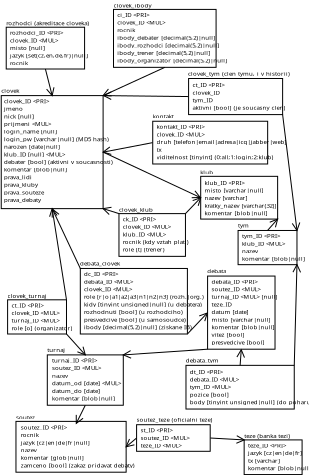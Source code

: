 <?xml version="1.0" encoding="UTF-8"?>
<dia:diagram xmlns:dia="http://www.lysator.liu.se/~alla/dia/">
  <dia:layer name="Background" visible="true">
    <dia:object type="Standard - Line" version="0" id="O0">
      <dia:attribute name="obj_pos">
        <dia:point val="3.925,3.2"/>
      </dia:attribute>
      <dia:attribute name="obj_bb">
        <dia:rectangle val="-5.109,2.3;3.95,3.9"/>
      </dia:attribute>
      <dia:attribute name="conn_endpoints">
        <dia:point val="3.925,3.2"/>
        <dia:point val="-5.075,3.1"/>
      </dia:attribute>
      <dia:attribute name="numcp">
        <dia:int val="1"/>
      </dia:attribute>
      <dia:attribute name="line_width">
        <dia:real val="0.05"/>
      </dia:attribute>
      <dia:attribute name="end_arrow">
        <dia:enum val="1"/>
      </dia:attribute>
      <dia:attribute name="end_arrow_length">
        <dia:real val="0.8"/>
      </dia:attribute>
      <dia:attribute name="end_arrow_width">
        <dia:real val="0.8"/>
      </dia:attribute>
      <dia:connections>
        <dia:connection handle="0" to="O65" connection="3"/>
        <dia:connection handle="1" to="O5" connection="2"/>
      </dia:connections>
    </dia:object>
    <dia:group>
      <dia:object type="Standard - Text" version="0" id="O1">
        <dia:attribute name="obj_pos">
          <dia:point val="5.9,21.8"/>
        </dia:attribute>
        <dia:attribute name="obj_bb">
          <dia:rectangle val="5.9,21.15;7.8,22.2"/>
        </dia:attribute>
        <dia:attribute name="text">
          <dia:composite type="text">
            <dia:attribute name="string">
              <dia:string>#debata#</dia:string>
            </dia:attribute>
            <dia:attribute name="font">
              <dia:font family="sans" style="0" name="Helvetica"/>
            </dia:attribute>
            <dia:attribute name="height">
              <dia:real val="0.8"/>
            </dia:attribute>
            <dia:attribute name="pos">
              <dia:point val="5.9,21.8"/>
            </dia:attribute>
            <dia:attribute name="color">
              <dia:color val="#000000"/>
            </dia:attribute>
            <dia:attribute name="alignment">
              <dia:enum val="0"/>
            </dia:attribute>
          </dia:composite>
        </dia:attribute>
      </dia:object>
      <dia:object type="Standard - Box" version="0" id="O2">
        <dia:attribute name="obj_pos">
          <dia:point val="5.925,22.1"/>
        </dia:attribute>
        <dia:attribute name="obj_bb">
          <dia:rectangle val="5.9,22.075;13.05,29.825"/>
        </dia:attribute>
        <dia:attribute name="elem_corner">
          <dia:point val="5.925,22.1"/>
        </dia:attribute>
        <dia:attribute name="elem_width">
          <dia:real val="7.1"/>
        </dia:attribute>
        <dia:attribute name="elem_height">
          <dia:real val="7.7"/>
        </dia:attribute>
        <dia:attribute name="border_width">
          <dia:real val="0.05"/>
        </dia:attribute>
        <dia:attribute name="show_background">
          <dia:boolean val="true"/>
        </dia:attribute>
      </dia:object>
      <dia:object type="Standard - Text" version="0" id="O3">
        <dia:attribute name="obj_pos">
          <dia:point val="5.9,23.2"/>
        </dia:attribute>
        <dia:attribute name="obj_bb">
          <dia:rectangle val="5.9,22.55;5.9,23.6"/>
        </dia:attribute>
        <dia:attribute name="text">
          <dia:composite type="text">
            <dia:attribute name="string">
              <dia:string>##</dia:string>
            </dia:attribute>
            <dia:attribute name="font">
              <dia:font family="sans" style="0" name="Helvetica"/>
            </dia:attribute>
            <dia:attribute name="height">
              <dia:real val="0.8"/>
            </dia:attribute>
            <dia:attribute name="pos">
              <dia:point val="5.9,23.2"/>
            </dia:attribute>
            <dia:attribute name="color">
              <dia:color val="#000000"/>
            </dia:attribute>
            <dia:attribute name="alignment">
              <dia:enum val="0"/>
            </dia:attribute>
          </dia:composite>
        </dia:attribute>
      </dia:object>
      <dia:object type="Standard - Text" version="0" id="O4">
        <dia:attribute name="obj_pos">
          <dia:point val="6.325,22.9"/>
        </dia:attribute>
        <dia:attribute name="obj_bb">
          <dia:rectangle val="6.325,22.25;12.425,29.7"/>
        </dia:attribute>
        <dia:attribute name="text">
          <dia:composite type="text">
            <dia:attribute name="string">
              <dia:string>#debata_ID &lt;PRI&gt;
soutez_ID &lt;MUL&gt;
turnaj_ID &lt;MUL&gt; [null]
teze_ID
datum [date]
misto [varchar|null]
komentar [blob|null]
vitez [bool]
presvedcive [bool]#</dia:string>
            </dia:attribute>
            <dia:attribute name="font">
              <dia:font family="sans" style="0" name="Helvetica"/>
            </dia:attribute>
            <dia:attribute name="height">
              <dia:real val="0.8"/>
            </dia:attribute>
            <dia:attribute name="pos">
              <dia:point val="6.325,22.9"/>
            </dia:attribute>
            <dia:attribute name="color">
              <dia:color val="#000000"/>
            </dia:attribute>
            <dia:attribute name="alignment">
              <dia:enum val="0"/>
            </dia:attribute>
          </dia:composite>
        </dia:attribute>
      </dia:object>
    </dia:group>
    <dia:group>
      <dia:object type="Standard - Box" version="0" id="O5">
        <dia:attribute name="obj_pos">
          <dia:point val="-15.8,3.1"/>
        </dia:attribute>
        <dia:attribute name="obj_bb">
          <dia:rectangle val="-15.825,3.075;-5.05,15.025"/>
        </dia:attribute>
        <dia:attribute name="elem_corner">
          <dia:point val="-15.8,3.1"/>
        </dia:attribute>
        <dia:attribute name="elem_width">
          <dia:real val="10.725"/>
        </dia:attribute>
        <dia:attribute name="elem_height">
          <dia:real val="11.9"/>
        </dia:attribute>
        <dia:attribute name="border_width">
          <dia:real val="0.05"/>
        </dia:attribute>
        <dia:attribute name="show_background">
          <dia:boolean val="true"/>
        </dia:attribute>
      </dia:object>
      <dia:object type="Standard - Text" version="0" id="O6">
        <dia:attribute name="obj_pos">
          <dia:point val="-15.8,2.8"/>
        </dia:attribute>
        <dia:attribute name="obj_bb">
          <dia:rectangle val="-15.8,2.15;-14.05,3.2"/>
        </dia:attribute>
        <dia:attribute name="text">
          <dia:composite type="text">
            <dia:attribute name="string">
              <dia:string>#clovek#</dia:string>
            </dia:attribute>
            <dia:attribute name="font">
              <dia:font family="sans" style="0" name="Helvetica"/>
            </dia:attribute>
            <dia:attribute name="height">
              <dia:real val="0.8"/>
            </dia:attribute>
            <dia:attribute name="pos">
              <dia:point val="-15.8,2.8"/>
            </dia:attribute>
            <dia:attribute name="color">
              <dia:color val="#000000"/>
            </dia:attribute>
            <dia:attribute name="alignment">
              <dia:enum val="0"/>
            </dia:attribute>
          </dia:composite>
        </dia:attribute>
      </dia:object>
      <dia:object type="Standard - Text" version="0" id="O7">
        <dia:attribute name="obj_pos">
          <dia:point val="-15.5,3.9"/>
        </dia:attribute>
        <dia:attribute name="obj_bb">
          <dia:rectangle val="-15.5,3.25;-5.6,14.7"/>
        </dia:attribute>
        <dia:attribute name="text">
          <dia:composite type="text">
            <dia:attribute name="string">
              <dia:string>#clovek_ID &lt;PRI&gt;
jmeno
nick [null]
prijmeni &lt;MUL&gt;
login_name [null]
login_pw [varchar|null] (MD5 hash)
narozen [date|null]
klub_ID [null] &lt;MUL&gt;
debater [bool] (aktivni v soucasnosti)
komentar [blob|null]
prava_lidi
prava_kluby 
prava_souteze
prava_debaty#</dia:string>
            </dia:attribute>
            <dia:attribute name="font">
              <dia:font family="sans" style="0" name="Helvetica"/>
            </dia:attribute>
            <dia:attribute name="height">
              <dia:real val="0.8"/>
            </dia:attribute>
            <dia:attribute name="pos">
              <dia:point val="-15.5,3.9"/>
            </dia:attribute>
            <dia:attribute name="color">
              <dia:color val="#000000"/>
            </dia:attribute>
            <dia:attribute name="alignment">
              <dia:enum val="0"/>
            </dia:attribute>
          </dia:composite>
        </dia:attribute>
      </dia:object>
    </dia:group>
    <dia:object type="Standard - Line" version="0" id="O8">
      <dia:attribute name="obj_pos">
        <dia:point val="-7.475,21.3"/>
      </dia:attribute>
      <dia:attribute name="obj_bb">
        <dia:rectangle val="-11.172,14.637;-7.442,21.333"/>
      </dia:attribute>
      <dia:attribute name="conn_endpoints">
        <dia:point val="-7.475,21.3"/>
        <dia:point val="-10.438,15"/>
      </dia:attribute>
      <dia:attribute name="numcp">
        <dia:int val="1"/>
      </dia:attribute>
      <dia:attribute name="line_width">
        <dia:real val="0.05"/>
      </dia:attribute>
      <dia:attribute name="end_arrow">
        <dia:enum val="1"/>
      </dia:attribute>
      <dia:attribute name="end_arrow_length">
        <dia:real val="0.8"/>
      </dia:attribute>
      <dia:attribute name="end_arrow_width">
        <dia:real val="0.8"/>
      </dia:attribute>
      <dia:connections>
        <dia:connection handle="0" to="O51" connection="0"/>
        <dia:connection handle="1" to="O5" connection="6"/>
      </dia:connections>
    </dia:object>
    <dia:object type="Standard - Line" version="0" id="O9">
      <dia:attribute name="obj_pos">
        <dia:point val="3.8,28.2"/>
      </dia:attribute>
      <dia:attribute name="obj_bb">
        <dia:rectangle val="3.765,25.383;6.524,28.235"/>
      </dia:attribute>
      <dia:attribute name="conn_endpoints">
        <dia:point val="3.8,28.2"/>
        <dia:point val="5.925,25.95"/>
      </dia:attribute>
      <dia:attribute name="numcp">
        <dia:int val="1"/>
      </dia:attribute>
      <dia:attribute name="line_width">
        <dia:real val="0.05"/>
      </dia:attribute>
      <dia:attribute name="end_arrow">
        <dia:enum val="1"/>
      </dia:attribute>
      <dia:attribute name="end_arrow_length">
        <dia:real val="0.8"/>
      </dia:attribute>
      <dia:attribute name="end_arrow_width">
        <dia:real val="0.8"/>
      </dia:attribute>
      <dia:connections>
        <dia:connection handle="0" to="O51" connection="7"/>
        <dia:connection handle="1" to="O2" connection="3"/>
      </dia:connections>
    </dia:object>
    <dia:group>
      <dia:object type="Standard - Text" version="0" id="O10">
        <dia:attribute name="obj_pos">
          <dia:point val="3.625,31.2"/>
        </dia:attribute>
        <dia:attribute name="obj_bb">
          <dia:rectangle val="3.625,30.55;6.825,31.6"/>
        </dia:attribute>
        <dia:attribute name="text">
          <dia:composite type="text">
            <dia:attribute name="string">
              <dia:string>#debata_tym#</dia:string>
            </dia:attribute>
            <dia:attribute name="font">
              <dia:font family="sans" style="0" name="Helvetica"/>
            </dia:attribute>
            <dia:attribute name="height">
              <dia:real val="0.8"/>
            </dia:attribute>
            <dia:attribute name="pos">
              <dia:point val="3.625,31.2"/>
            </dia:attribute>
            <dia:attribute name="color">
              <dia:color val="#000000"/>
            </dia:attribute>
            <dia:attribute name="alignment">
              <dia:enum val="0"/>
            </dia:attribute>
          </dia:composite>
        </dia:attribute>
      </dia:object>
      <dia:object type="Standard - Box" version="0" id="O11">
        <dia:attribute name="obj_pos">
          <dia:point val="3.65,31.5"/>
        </dia:attribute>
        <dia:attribute name="obj_bb">
          <dia:rectangle val="3.625,31.475;15.075,36.125"/>
        </dia:attribute>
        <dia:attribute name="elem_corner">
          <dia:point val="3.65,31.5"/>
        </dia:attribute>
        <dia:attribute name="elem_width">
          <dia:real val="11.4"/>
        </dia:attribute>
        <dia:attribute name="elem_height">
          <dia:real val="4.6"/>
        </dia:attribute>
        <dia:attribute name="border_width">
          <dia:real val="0.05"/>
        </dia:attribute>
        <dia:attribute name="show_background">
          <dia:boolean val="true"/>
        </dia:attribute>
      </dia:object>
      <dia:object type="Standard - Text" version="0" id="O12">
        <dia:attribute name="obj_pos">
          <dia:point val="4.05,32.4"/>
        </dia:attribute>
        <dia:attribute name="obj_bb">
          <dia:rectangle val="4.05,31.75;14.65,36"/>
        </dia:attribute>
        <dia:attribute name="text">
          <dia:composite type="text">
            <dia:attribute name="string">
              <dia:string>#dt_ID &lt;PRI&gt;
debata_ID &lt;MUL&gt;
tym_ID &lt;MUL&gt;
pozice [bool]
body [tinyint unsigned|null] (do poharu)#</dia:string>
            </dia:attribute>
            <dia:attribute name="font">
              <dia:font family="sans" style="0" name="Helvetica"/>
            </dia:attribute>
            <dia:attribute name="height">
              <dia:real val="0.8"/>
            </dia:attribute>
            <dia:attribute name="pos">
              <dia:point val="4.05,32.4"/>
            </dia:attribute>
            <dia:attribute name="color">
              <dia:color val="#000000"/>
            </dia:attribute>
            <dia:attribute name="alignment">
              <dia:enum val="0"/>
            </dia:attribute>
          </dia:composite>
        </dia:attribute>
      </dia:object>
    </dia:group>
    <dia:object type="Standard - Line" version="0" id="O13">
      <dia:attribute name="obj_pos">
        <dia:point val="9.35,31.5"/>
      </dia:attribute>
      <dia:attribute name="obj_bb">
        <dia:rectangle val="8.675,29.716;10.275,31.527"/>
      </dia:attribute>
      <dia:attribute name="conn_endpoints">
        <dia:point val="9.35,31.5"/>
        <dia:point val="9.475,29.8"/>
      </dia:attribute>
      <dia:attribute name="numcp">
        <dia:int val="1"/>
      </dia:attribute>
      <dia:attribute name="line_width">
        <dia:real val="0.05"/>
      </dia:attribute>
      <dia:attribute name="end_arrow">
        <dia:enum val="1"/>
      </dia:attribute>
      <dia:attribute name="end_arrow_length">
        <dia:real val="0.8"/>
      </dia:attribute>
      <dia:attribute name="end_arrow_width">
        <dia:real val="0.8"/>
      </dia:attribute>
      <dia:connections>
        <dia:connection handle="0" to="O11" connection="1"/>
        <dia:connection handle="1" to="O2" connection="6"/>
      </dia:connections>
    </dia:object>
    <dia:group>
      <dia:object type="Standard - Text" version="0" id="O14">
        <dia:attribute name="obj_pos">
          <dia:point val="5.15,11.4"/>
        </dia:attribute>
        <dia:attribute name="obj_bb">
          <dia:rectangle val="5.15,10.75;6.3,11.8"/>
        </dia:attribute>
        <dia:attribute name="text">
          <dia:composite type="text">
            <dia:attribute name="string">
              <dia:string>#klub#</dia:string>
            </dia:attribute>
            <dia:attribute name="font">
              <dia:font family="sans" style="0" name="Helvetica"/>
            </dia:attribute>
            <dia:attribute name="height">
              <dia:real val="0.8"/>
            </dia:attribute>
            <dia:attribute name="pos">
              <dia:point val="5.15,11.4"/>
            </dia:attribute>
            <dia:attribute name="color">
              <dia:color val="#000000"/>
            </dia:attribute>
            <dia:attribute name="alignment">
              <dia:enum val="0"/>
            </dia:attribute>
          </dia:composite>
        </dia:attribute>
      </dia:object>
      <dia:object type="Standard - Box" version="0" id="O15">
        <dia:attribute name="obj_pos">
          <dia:point val="5.2,11.6"/>
        </dia:attribute>
        <dia:attribute name="obj_bb">
          <dia:rectangle val="5.175,11.575;13.325,16.125"/>
        </dia:attribute>
        <dia:attribute name="elem_corner">
          <dia:point val="5.2,11.6"/>
        </dia:attribute>
        <dia:attribute name="elem_width">
          <dia:real val="8.1"/>
        </dia:attribute>
        <dia:attribute name="elem_height">
          <dia:real val="4.5"/>
        </dia:attribute>
        <dia:attribute name="border_width">
          <dia:real val="0.05"/>
        </dia:attribute>
        <dia:attribute name="show_background">
          <dia:boolean val="true"/>
        </dia:attribute>
      </dia:object>
      <dia:object type="Standard - Text" version="0" id="O16">
        <dia:attribute name="obj_pos">
          <dia:point val="5.6,12.5"/>
        </dia:attribute>
        <dia:attribute name="obj_bb">
          <dia:rectangle val="5.6,11.85;12.8,16.1"/>
        </dia:attribute>
        <dia:attribute name="text">
          <dia:composite type="text">
            <dia:attribute name="string">
              <dia:string>#klub_ID &lt;PRI&gt;
misto [varchar|null]
nazev [varchar]
kratky_nazev [varchar(32)]
komentar [blob|null]#</dia:string>
            </dia:attribute>
            <dia:attribute name="font">
              <dia:font family="sans" style="0" name="Helvetica"/>
            </dia:attribute>
            <dia:attribute name="height">
              <dia:real val="0.8"/>
            </dia:attribute>
            <dia:attribute name="pos">
              <dia:point val="5.6,12.5"/>
            </dia:attribute>
            <dia:attribute name="color">
              <dia:color val="#000000"/>
            </dia:attribute>
            <dia:attribute name="alignment">
              <dia:enum val="0"/>
            </dia:attribute>
          </dia:composite>
        </dia:attribute>
      </dia:object>
    </dia:group>
    <dia:object type="Standard - Line" version="0" id="O17">
      <dia:attribute name="obj_pos">
        <dia:point val="-5.075,9.05"/>
      </dia:attribute>
      <dia:attribute name="obj_bb">
        <dia:rectangle val="-5.108,9.017;5.561,14.585"/>
      </dia:attribute>
      <dia:attribute name="conn_endpoints">
        <dia:point val="-5.075,9.05"/>
        <dia:point val="5.2,13.85"/>
      </dia:attribute>
      <dia:attribute name="numcp">
        <dia:int val="1"/>
      </dia:attribute>
      <dia:attribute name="line_width">
        <dia:real val="0.05"/>
      </dia:attribute>
      <dia:attribute name="end_arrow">
        <dia:enum val="1"/>
      </dia:attribute>
      <dia:attribute name="end_arrow_length">
        <dia:real val="0.8"/>
      </dia:attribute>
      <dia:attribute name="end_arrow_width">
        <dia:real val="0.8"/>
      </dia:attribute>
      <dia:connections>
        <dia:connection handle="0" to="O5" connection="4"/>
        <dia:connection handle="1" to="O15" connection="3"/>
      </dia:connections>
    </dia:object>
    <dia:group>
      <dia:object type="Standard - Text" version="0" id="O18">
        <dia:attribute name="obj_pos">
          <dia:point val="-15.275,-4.3"/>
        </dia:attribute>
        <dia:attribute name="obj_bb">
          <dia:rectangle val="-15.275,-4.95;-7.275,-3.9"/>
        </dia:attribute>
        <dia:attribute name="text">
          <dia:composite type="text">
            <dia:attribute name="string">
              <dia:string>#rozhodci (akreditace cloveka)#</dia:string>
            </dia:attribute>
            <dia:attribute name="font">
              <dia:font family="sans" style="0" name="Helvetica"/>
            </dia:attribute>
            <dia:attribute name="height">
              <dia:real val="0.8"/>
            </dia:attribute>
            <dia:attribute name="pos">
              <dia:point val="-15.275,-4.3"/>
            </dia:attribute>
            <dia:attribute name="color">
              <dia:color val="#000000"/>
            </dia:attribute>
            <dia:attribute name="alignment">
              <dia:enum val="0"/>
            </dia:attribute>
          </dia:composite>
        </dia:attribute>
      </dia:object>
      <dia:object type="Standard - Box" version="0" id="O19">
        <dia:attribute name="obj_pos">
          <dia:point val="-15.275,-4.1"/>
        </dia:attribute>
        <dia:attribute name="obj_bb">
          <dia:rectangle val="-15.275,-4.1;-7.025,0.3"/>
        </dia:attribute>
        <dia:attribute name="elem_corner">
          <dia:point val="-15.275,-4.1"/>
        </dia:attribute>
        <dia:attribute name="elem_width">
          <dia:real val="8.25"/>
        </dia:attribute>
        <dia:attribute name="elem_height">
          <dia:real val="4.4"/>
        </dia:attribute>
        <dia:attribute name="border_width">
          <dia:real val="0"/>
        </dia:attribute>
        <dia:attribute name="show_background">
          <dia:boolean val="true"/>
        </dia:attribute>
      </dia:object>
      <dia:object type="Standard - Text" version="0" id="O20">
        <dia:attribute name="obj_pos">
          <dia:point val="-14.875,-3.3"/>
        </dia:attribute>
        <dia:attribute name="obj_bb">
          <dia:rectangle val="-14.875,-3.95;-7.875,0.3"/>
        </dia:attribute>
        <dia:attribute name="text">
          <dia:composite type="text">
            <dia:attribute name="string">
              <dia:string>#rozhodci_ID &lt;PRI&gt;
clovek_ID &lt;MUL&gt;
misto [null]
jazyk [set(cz,en,de,fr)|null]
rocnik#</dia:string>
            </dia:attribute>
            <dia:attribute name="font">
              <dia:font family="sans" style="0" name="Helvetica"/>
            </dia:attribute>
            <dia:attribute name="height">
              <dia:real val="0.8"/>
            </dia:attribute>
            <dia:attribute name="pos">
              <dia:point val="-14.875,-3.3"/>
            </dia:attribute>
            <dia:attribute name="color">
              <dia:color val="#000000"/>
            </dia:attribute>
            <dia:attribute name="alignment">
              <dia:enum val="0"/>
            </dia:attribute>
          </dia:composite>
        </dia:attribute>
      </dia:object>
    </dia:group>
    <dia:object type="Standard - Line" version="0" id="O21">
      <dia:attribute name="obj_pos">
        <dia:point val="-11.15,0.3"/>
      </dia:attribute>
      <dia:attribute name="obj_bb">
        <dia:rectangle val="-11.213,0.3;-9.662,3.297"/>
      </dia:attribute>
      <dia:attribute name="conn_endpoints">
        <dia:point val="-11.15,0.3"/>
        <dia:point val="-10.438,3.1"/>
      </dia:attribute>
      <dia:attribute name="numcp">
        <dia:int val="1"/>
      </dia:attribute>
      <dia:attribute name="line_width">
        <dia:real val="0"/>
      </dia:attribute>
      <dia:attribute name="end_arrow">
        <dia:enum val="1"/>
      </dia:attribute>
      <dia:attribute name="end_arrow_length">
        <dia:real val="0.8"/>
      </dia:attribute>
      <dia:attribute name="end_arrow_width">
        <dia:real val="0.8"/>
      </dia:attribute>
      <dia:connections>
        <dia:connection handle="0" to="O19" connection="6"/>
        <dia:connection handle="1" to="O5" connection="1"/>
      </dia:connections>
    </dia:object>
    <dia:group>
      <dia:object type="Standard - Text" version="0" id="O22">
        <dia:attribute name="obj_pos">
          <dia:point val="-14.25,37.2"/>
        </dia:attribute>
        <dia:attribute name="obj_bb">
          <dia:rectangle val="-14.25,36.55;-12.45,37.6"/>
        </dia:attribute>
        <dia:attribute name="text">
          <dia:composite type="text">
            <dia:attribute name="string">
              <dia:string>#soutez#</dia:string>
            </dia:attribute>
            <dia:attribute name="font">
              <dia:font family="sans" style="0" name="Helvetica"/>
            </dia:attribute>
            <dia:attribute name="height">
              <dia:real val="0.8"/>
            </dia:attribute>
            <dia:attribute name="pos">
              <dia:point val="-14.25,37.2"/>
            </dia:attribute>
            <dia:attribute name="color">
              <dia:color val="#000000"/>
            </dia:attribute>
            <dia:attribute name="alignment">
              <dia:enum val="0"/>
            </dia:attribute>
          </dia:composite>
        </dia:attribute>
      </dia:object>
      <dia:object type="Standard - Box" version="0" id="O23">
        <dia:attribute name="obj_pos">
          <dia:point val="-14.25,37.4"/>
        </dia:attribute>
        <dia:attribute name="obj_bb">
          <dia:rectangle val="-14.25,37.4;-2.65,42.75"/>
        </dia:attribute>
        <dia:attribute name="elem_corner">
          <dia:point val="-14.25,37.4"/>
        </dia:attribute>
        <dia:attribute name="elem_width">
          <dia:real val="11.6"/>
        </dia:attribute>
        <dia:attribute name="elem_height">
          <dia:real val="5.35"/>
        </dia:attribute>
        <dia:attribute name="border_width">
          <dia:real val="0"/>
        </dia:attribute>
        <dia:attribute name="show_background">
          <dia:boolean val="true"/>
        </dia:attribute>
      </dia:object>
      <dia:object type="Standard - Text" version="0" id="O24">
        <dia:attribute name="obj_pos">
          <dia:point val="-13.75,38.25"/>
        </dia:attribute>
        <dia:attribute name="obj_bb">
          <dia:rectangle val="-13.75,37.6;-3.1,42.65"/>
        </dia:attribute>
        <dia:attribute name="text">
          <dia:composite type="text">
            <dia:attribute name="string">
              <dia:string>#soutez_ID &lt;PRI&gt;
rocnik
jazyk [cz|en|de|fr|null]
nazev
komentar [glob|null]
zamceno [bool] (zakaz pridavat debaty)#</dia:string>
            </dia:attribute>
            <dia:attribute name="font">
              <dia:font family="sans" style="0" name="Helvetica"/>
            </dia:attribute>
            <dia:attribute name="height">
              <dia:real val="0.8"/>
            </dia:attribute>
            <dia:attribute name="pos">
              <dia:point val="-13.75,38.25"/>
            </dia:attribute>
            <dia:attribute name="color">
              <dia:color val="#000000"/>
            </dia:attribute>
            <dia:attribute name="alignment">
              <dia:enum val="0"/>
            </dia:attribute>
          </dia:composite>
        </dia:attribute>
      </dia:object>
    </dia:group>
    <dia:object type="Standard - Line" version="0" id="O25">
      <dia:attribute name="obj_pos">
        <dia:point val="-1.55,39.15"/>
      </dia:attribute>
      <dia:attribute name="obj_bb">
        <dia:rectangle val="-3.165,39.15;-1.55,40.687"/>
      </dia:attribute>
      <dia:attribute name="conn_endpoints">
        <dia:point val="-1.55,39.15"/>
        <dia:point val="-2.65,40.075"/>
      </dia:attribute>
      <dia:attribute name="numcp">
        <dia:int val="1"/>
      </dia:attribute>
      <dia:attribute name="line_width">
        <dia:real val="0"/>
      </dia:attribute>
      <dia:attribute name="end_arrow">
        <dia:enum val="1"/>
      </dia:attribute>
      <dia:attribute name="end_arrow_length">
        <dia:real val="0.8"/>
      </dia:attribute>
      <dia:attribute name="end_arrow_width">
        <dia:real val="0.8"/>
      </dia:attribute>
      <dia:connections>
        <dia:connection handle="0" to="O63" connection="3"/>
        <dia:connection handle="1" to="O23" connection="4"/>
      </dia:connections>
    </dia:object>
    <dia:group>
      <dia:object type="Standard - Text" version="0" id="O26">
        <dia:attribute name="obj_pos">
          <dia:point val="9.775,39.15"/>
        </dia:attribute>
        <dia:attribute name="obj_bb">
          <dia:rectangle val="9.775,38.5;14.275,39.55"/>
        </dia:attribute>
        <dia:attribute name="text">
          <dia:composite type="text">
            <dia:attribute name="string">
              <dia:string>#teze (banka tezi)#</dia:string>
            </dia:attribute>
            <dia:attribute name="font">
              <dia:font family="sans" style="0" name="Helvetica"/>
            </dia:attribute>
            <dia:attribute name="height">
              <dia:real val="0.8"/>
            </dia:attribute>
            <dia:attribute name="pos">
              <dia:point val="9.775,39.15"/>
            </dia:attribute>
            <dia:attribute name="color">
              <dia:color val="#000000"/>
            </dia:attribute>
            <dia:attribute name="alignment">
              <dia:enum val="0"/>
            </dia:attribute>
          </dia:composite>
        </dia:attribute>
      </dia:object>
      <dia:object type="Standard - Box" version="0" id="O27">
        <dia:attribute name="obj_pos">
          <dia:point val="9.775,39.35"/>
        </dia:attribute>
        <dia:attribute name="obj_bb">
          <dia:rectangle val="9.775,39.35;15.875,43"/>
        </dia:attribute>
        <dia:attribute name="elem_corner">
          <dia:point val="9.775,39.35"/>
        </dia:attribute>
        <dia:attribute name="elem_width">
          <dia:real val="6.1"/>
        </dia:attribute>
        <dia:attribute name="elem_height">
          <dia:real val="3.65"/>
        </dia:attribute>
        <dia:attribute name="border_width">
          <dia:real val="0"/>
        </dia:attribute>
        <dia:attribute name="show_background">
          <dia:boolean val="true"/>
        </dia:attribute>
      </dia:object>
      <dia:object type="Standard - Text" version="0" id="O28">
        <dia:attribute name="obj_pos">
          <dia:point val="10.175,40.15"/>
        </dia:attribute>
        <dia:attribute name="obj_bb">
          <dia:rectangle val="10.175,39.5;15.525,42.95"/>
        </dia:attribute>
        <dia:attribute name="text">
          <dia:composite type="text">
            <dia:attribute name="string">
              <dia:string>#teze_ID &lt;PRI&gt;
jazyk [cz|en|de|fr]
tx [varchar]
komentar [blob|null]#</dia:string>
            </dia:attribute>
            <dia:attribute name="font">
              <dia:font family="sans" style="0" name="Helvetica"/>
            </dia:attribute>
            <dia:attribute name="height">
              <dia:real val="0.8"/>
            </dia:attribute>
            <dia:attribute name="pos">
              <dia:point val="10.175,40.15"/>
            </dia:attribute>
            <dia:attribute name="color">
              <dia:color val="#000000"/>
            </dia:attribute>
            <dia:attribute name="alignment">
              <dia:enum val="0"/>
            </dia:attribute>
          </dia:composite>
        </dia:attribute>
      </dia:object>
    </dia:group>
    <dia:object type="Standard - Line" version="0" id="O29">
      <dia:attribute name="obj_pos">
        <dia:point val="6.2,39.15"/>
      </dia:attribute>
      <dia:attribute name="obj_bb">
        <dia:rectangle val="6.2,38.551;9.82,40.149"/>
      </dia:attribute>
      <dia:attribute name="conn_endpoints">
        <dia:point val="6.2,39.15"/>
        <dia:point val="9.775,39.35"/>
      </dia:attribute>
      <dia:attribute name="numcp">
        <dia:int val="1"/>
      </dia:attribute>
      <dia:attribute name="line_width">
        <dia:real val="0"/>
      </dia:attribute>
      <dia:attribute name="end_arrow">
        <dia:enum val="1"/>
      </dia:attribute>
      <dia:attribute name="end_arrow_length">
        <dia:real val="0.8"/>
      </dia:attribute>
      <dia:attribute name="end_arrow_width">
        <dia:real val="0.8"/>
      </dia:attribute>
      <dia:connections>
        <dia:connection handle="0" to="O63" connection="4"/>
        <dia:connection handle="1" to="O27" connection="0"/>
      </dia:connections>
    </dia:object>
    <dia:group>
      <dia:object type="Standard - Text" version="0" id="O30">
        <dia:attribute name="obj_pos">
          <dia:point val="9.136,17"/>
        </dia:attribute>
        <dia:attribute name="obj_bb">
          <dia:rectangle val="9.136,16.35;10.086,17.4"/>
        </dia:attribute>
        <dia:attribute name="text">
          <dia:composite type="text">
            <dia:attribute name="string">
              <dia:string>#tym#</dia:string>
            </dia:attribute>
            <dia:attribute name="font">
              <dia:font family="sans" style="0" name="Helvetica"/>
            </dia:attribute>
            <dia:attribute name="height">
              <dia:real val="0.8"/>
            </dia:attribute>
            <dia:attribute name="pos">
              <dia:point val="9.136,17"/>
            </dia:attribute>
            <dia:attribute name="color">
              <dia:color val="#000000"/>
            </dia:attribute>
            <dia:attribute name="alignment">
              <dia:enum val="0"/>
            </dia:attribute>
          </dia:composite>
        </dia:attribute>
      </dia:object>
      <dia:object type="Standard - Box" version="0" id="O31">
        <dia:attribute name="obj_pos">
          <dia:point val="9.136,17.3"/>
        </dia:attribute>
        <dia:attribute name="obj_bb">
          <dia:rectangle val="9.136,17.3;15.336,20.9"/>
        </dia:attribute>
        <dia:attribute name="elem_corner">
          <dia:point val="9.136,17.3"/>
        </dia:attribute>
        <dia:attribute name="elem_width">
          <dia:real val="6.2"/>
        </dia:attribute>
        <dia:attribute name="elem_height">
          <dia:real val="3.6"/>
        </dia:attribute>
        <dia:attribute name="border_width">
          <dia:real val="0"/>
        </dia:attribute>
        <dia:attribute name="show_background">
          <dia:boolean val="true"/>
        </dia:attribute>
      </dia:object>
      <dia:object type="Standard - Text" version="0" id="O32">
        <dia:attribute name="obj_pos">
          <dia:point val="9.536,18.1"/>
        </dia:attribute>
        <dia:attribute name="obj_bb">
          <dia:rectangle val="9.536,17.45;14.886,20.9"/>
        </dia:attribute>
        <dia:attribute name="text">
          <dia:composite type="text">
            <dia:attribute name="string">
              <dia:string>#tym_ID &lt;PRI&gt;
klub_ID &lt;MUL&gt;
nazev
komentar [blob|null]#</dia:string>
            </dia:attribute>
            <dia:attribute name="font">
              <dia:font family="sans" style="0" name="Helvetica"/>
            </dia:attribute>
            <dia:attribute name="height">
              <dia:real val="0.8"/>
            </dia:attribute>
            <dia:attribute name="pos">
              <dia:point val="9.536,18.1"/>
            </dia:attribute>
            <dia:attribute name="color">
              <dia:color val="#000000"/>
            </dia:attribute>
            <dia:attribute name="alignment">
              <dia:enum val="0"/>
            </dia:attribute>
          </dia:composite>
        </dia:attribute>
      </dia:object>
    </dia:group>
    <dia:object type="Standard - Line" version="0" id="O33">
      <dia:attribute name="obj_pos">
        <dia:point val="13.825,5.1"/>
      </dia:attribute>
      <dia:attribute name="obj_bb">
        <dia:rectangle val="13.825,5.1;16.13,17.398"/>
      </dia:attribute>
      <dia:attribute name="conn_endpoints">
        <dia:point val="13.825,5.1"/>
        <dia:point val="15.336,17.3"/>
      </dia:attribute>
      <dia:attribute name="numcp">
        <dia:int val="1"/>
      </dia:attribute>
      <dia:attribute name="line_width">
        <dia:real val="0"/>
      </dia:attribute>
      <dia:attribute name="end_arrow">
        <dia:enum val="1"/>
      </dia:attribute>
      <dia:attribute name="end_arrow_length">
        <dia:real val="0.8"/>
      </dia:attribute>
      <dia:attribute name="end_arrow_width">
        <dia:real val="0.8"/>
      </dia:attribute>
      <dia:connections>
        <dia:connection handle="0" to="O65" connection="7"/>
        <dia:connection handle="1" to="O31" connection="2"/>
      </dia:connections>
    </dia:object>
    <dia:object type="Standard - Line" version="0" id="O34">
      <dia:attribute name="obj_pos">
        <dia:point val="15.05,31.5"/>
      </dia:attribute>
      <dia:attribute name="obj_bb">
        <dia:rectangle val="14.536,20.878;16.136,31.5"/>
      </dia:attribute>
      <dia:attribute name="conn_endpoints">
        <dia:point val="15.05,31.5"/>
        <dia:point val="15.336,20.9"/>
      </dia:attribute>
      <dia:attribute name="numcp">
        <dia:int val="1"/>
      </dia:attribute>
      <dia:attribute name="line_width">
        <dia:real val="0"/>
      </dia:attribute>
      <dia:attribute name="end_arrow">
        <dia:enum val="1"/>
      </dia:attribute>
      <dia:attribute name="end_arrow_length">
        <dia:real val="0.8"/>
      </dia:attribute>
      <dia:attribute name="end_arrow_width">
        <dia:real val="0.8"/>
      </dia:attribute>
      <dia:connections>
        <dia:connection handle="0" to="O11" connection="2"/>
        <dia:connection handle="1" to="O31" connection="7"/>
      </dia:connections>
    </dia:object>
    <dia:object type="Standard - Line" version="0" id="O35">
      <dia:attribute name="obj_pos">
        <dia:point val="12.236,17.3"/>
      </dia:attribute>
      <dia:attribute name="obj_bb">
        <dia:rectangle val="12.236,15.569;13.899,17.3"/>
      </dia:attribute>
      <dia:attribute name="conn_endpoints">
        <dia:point val="12.236,17.3"/>
        <dia:point val="13.3,16.1"/>
      </dia:attribute>
      <dia:attribute name="numcp">
        <dia:int val="1"/>
      </dia:attribute>
      <dia:attribute name="line_width">
        <dia:real val="0"/>
      </dia:attribute>
      <dia:attribute name="end_arrow">
        <dia:enum val="1"/>
      </dia:attribute>
      <dia:attribute name="end_arrow_length">
        <dia:real val="0.8"/>
      </dia:attribute>
      <dia:attribute name="end_arrow_width">
        <dia:real val="0.8"/>
      </dia:attribute>
      <dia:connections>
        <dia:connection handle="0" to="O31" connection="1"/>
        <dia:connection handle="1" to="O15" connection="7"/>
      </dia:connections>
    </dia:object>
    <dia:object type="Standard - Line" version="0" id="O36">
      <dia:attribute name="obj_pos">
        <dia:point val="0.15,8.05"/>
      </dia:attribute>
      <dia:attribute name="obj_bb">
        <dia:rectangle val="-5.225,8.05;0.15,9.836"/>
      </dia:attribute>
      <dia:attribute name="conn_endpoints">
        <dia:point val="0.15,8.05"/>
        <dia:point val="-5.075,9.05"/>
      </dia:attribute>
      <dia:attribute name="numcp">
        <dia:int val="1"/>
      </dia:attribute>
      <dia:attribute name="line_width">
        <dia:real val="0"/>
      </dia:attribute>
      <dia:attribute name="end_arrow">
        <dia:enum val="1"/>
      </dia:attribute>
      <dia:attribute name="end_arrow_length">
        <dia:real val="0.8"/>
      </dia:attribute>
      <dia:attribute name="end_arrow_width">
        <dia:real val="0.8"/>
      </dia:attribute>
      <dia:connections>
        <dia:connection handle="0" to="O38" connection="3"/>
        <dia:connection handle="1" to="O5" connection="4"/>
      </dia:connections>
    </dia:object>
    <dia:group>
      <dia:object type="Standard - Text" version="0" id="O37">
        <dia:attribute name="obj_pos">
          <dia:point val="0.15,5.5"/>
        </dia:attribute>
        <dia:attribute name="obj_bb">
          <dia:rectangle val="0.15,4.85;2.1,5.9"/>
        </dia:attribute>
        <dia:attribute name="text">
          <dia:composite type="text">
            <dia:attribute name="string">
              <dia:string>#kontakt#</dia:string>
            </dia:attribute>
            <dia:attribute name="font">
              <dia:font family="sans" style="0" name="Helvetica"/>
            </dia:attribute>
            <dia:attribute name="height">
              <dia:real val="0.8"/>
            </dia:attribute>
            <dia:attribute name="pos">
              <dia:point val="0.15,5.5"/>
            </dia:attribute>
            <dia:attribute name="color">
              <dia:color val="#000000"/>
            </dia:attribute>
            <dia:attribute name="alignment">
              <dia:enum val="0"/>
            </dia:attribute>
          </dia:composite>
        </dia:attribute>
      </dia:object>
      <dia:object type="Standard - Box" version="0" id="O38">
        <dia:attribute name="obj_pos">
          <dia:point val="0.15,5.8"/>
        </dia:attribute>
        <dia:attribute name="obj_bb">
          <dia:rectangle val="0.15,5.8;12.25,10.3"/>
        </dia:attribute>
        <dia:attribute name="elem_corner">
          <dia:point val="0.15,5.8"/>
        </dia:attribute>
        <dia:attribute name="elem_width">
          <dia:real val="12.1"/>
        </dia:attribute>
        <dia:attribute name="elem_height">
          <dia:real val="4.5"/>
        </dia:attribute>
        <dia:attribute name="border_width">
          <dia:real val="0"/>
        </dia:attribute>
        <dia:attribute name="show_background">
          <dia:boolean val="true"/>
        </dia:attribute>
      </dia:object>
      <dia:object type="Standard - Text" version="0" id="O39">
        <dia:attribute name="obj_pos">
          <dia:point val="0.55,6.6"/>
        </dia:attribute>
        <dia:attribute name="obj_bb">
          <dia:rectangle val="0.55,5.95;11.95,10.2"/>
        </dia:attribute>
        <dia:attribute name="text">
          <dia:composite type="text">
            <dia:attribute name="string">
              <dia:string>#kontakt_ID &lt;PRI&gt;
clovek_ID &lt;MUL&gt;
druh [telefon|email|adresa|icq|jabber|web]
tx
viditelnost [tinyint] (0:all;1:login;2:klub)#</dia:string>
            </dia:attribute>
            <dia:attribute name="font">
              <dia:font family="sans" style="0" name="Helvetica"/>
            </dia:attribute>
            <dia:attribute name="height">
              <dia:real val="0.8"/>
            </dia:attribute>
            <dia:attribute name="pos">
              <dia:point val="0.55,6.6"/>
            </dia:attribute>
            <dia:attribute name="color">
              <dia:color val="#000000"/>
            </dia:attribute>
            <dia:attribute name="alignment">
              <dia:enum val="0"/>
            </dia:attribute>
          </dia:composite>
        </dia:attribute>
      </dia:object>
    </dia:group>
    <dia:group>
      <dia:object type="Standard - Box" version="0" id="O40">
        <dia:attribute name="obj_pos">
          <dia:point val="-10.95,30.4"/>
        </dia:attribute>
        <dia:attribute name="obj_bb">
          <dia:rectangle val="-10.95,30.4;-2.95,35.7"/>
        </dia:attribute>
        <dia:attribute name="elem_corner">
          <dia:point val="-10.95,30.4"/>
        </dia:attribute>
        <dia:attribute name="elem_width">
          <dia:real val="8"/>
        </dia:attribute>
        <dia:attribute name="elem_height">
          <dia:real val="5.3"/>
        </dia:attribute>
        <dia:attribute name="border_width">
          <dia:real val="0"/>
        </dia:attribute>
        <dia:attribute name="show_background">
          <dia:boolean val="true"/>
        </dia:attribute>
      </dia:object>
      <dia:object type="Standard - Text" version="0" id="O41">
        <dia:attribute name="obj_pos">
          <dia:point val="-10.45,31.2"/>
        </dia:attribute>
        <dia:attribute name="obj_bb">
          <dia:rectangle val="-10.45,30.55;-3.9,35.6"/>
        </dia:attribute>
        <dia:attribute name="text">
          <dia:composite type="text">
            <dia:attribute name="string">
              <dia:string>#turnaj_ID &lt;PRI&gt;
soutez_ID &lt;MUL&gt;
nazev
datum_od [date] &lt;MUL&gt;
datum_do [date]
komentar [blob|null]#</dia:string>
            </dia:attribute>
            <dia:attribute name="font">
              <dia:font family="sans" style="0" name="Helvetica"/>
            </dia:attribute>
            <dia:attribute name="height">
              <dia:real val="0.8"/>
            </dia:attribute>
            <dia:attribute name="pos">
              <dia:point val="-10.45,31.2"/>
            </dia:attribute>
            <dia:attribute name="color">
              <dia:color val="#000000"/>
            </dia:attribute>
            <dia:attribute name="alignment">
              <dia:enum val="0"/>
            </dia:attribute>
          </dia:composite>
        </dia:attribute>
      </dia:object>
      <dia:object type="Standard - Text" version="0" id="O42">
        <dia:attribute name="obj_pos">
          <dia:point val="-10.95,30.1"/>
        </dia:attribute>
        <dia:attribute name="obj_bb">
          <dia:rectangle val="-10.95,29.45;-9.4,30.5"/>
        </dia:attribute>
        <dia:attribute name="text">
          <dia:composite type="text">
            <dia:attribute name="string">
              <dia:string>#turnaj#</dia:string>
            </dia:attribute>
            <dia:attribute name="font">
              <dia:font family="sans" style="0" name="Helvetica"/>
            </dia:attribute>
            <dia:attribute name="height">
              <dia:real val="0.8"/>
            </dia:attribute>
            <dia:attribute name="pos">
              <dia:point val="-10.95,30.1"/>
            </dia:attribute>
            <dia:attribute name="color">
              <dia:color val="#000000"/>
            </dia:attribute>
            <dia:attribute name="alignment">
              <dia:enum val="0"/>
            </dia:attribute>
          </dia:composite>
        </dia:attribute>
      </dia:object>
    </dia:group>
    <dia:object type="Standard - Line" version="0" id="O43">
      <dia:attribute name="obj_pos">
        <dia:point val="5.925,29.8"/>
      </dia:attribute>
      <dia:attribute name="obj_bb">
        <dia:rectangle val="-3.004,29.602;5.925,31.198"/>
      </dia:attribute>
      <dia:attribute name="conn_endpoints">
        <dia:point val="5.925,29.8"/>
        <dia:point val="-2.95,30.4"/>
      </dia:attribute>
      <dia:attribute name="numcp">
        <dia:int val="1"/>
      </dia:attribute>
      <dia:attribute name="line_width">
        <dia:real val="0"/>
      </dia:attribute>
      <dia:attribute name="end_arrow">
        <dia:enum val="1"/>
      </dia:attribute>
      <dia:attribute name="end_arrow_length">
        <dia:real val="0.8"/>
      </dia:attribute>
      <dia:attribute name="end_arrow_width">
        <dia:real val="0.8"/>
      </dia:attribute>
      <dia:connections>
        <dia:connection handle="0" to="O2" connection="5"/>
        <dia:connection handle="1" to="O40" connection="2"/>
      </dia:connections>
    </dia:object>
    <dia:object type="Standard - Line" version="0" id="O44">
      <dia:attribute name="obj_pos">
        <dia:point val="-6.95,35.7"/>
      </dia:attribute>
      <dia:attribute name="obj_bb">
        <dia:rectangle val="-8.616,35.7;-6.95,37.967"/>
      </dia:attribute>
      <dia:attribute name="conn_endpoints">
        <dia:point val="-6.95,35.7"/>
        <dia:point val="-7.9,37.611"/>
      </dia:attribute>
      <dia:attribute name="numcp">
        <dia:int val="1"/>
      </dia:attribute>
      <dia:attribute name="line_width">
        <dia:real val="0"/>
      </dia:attribute>
      <dia:attribute name="end_arrow">
        <dia:enum val="1"/>
      </dia:attribute>
      <dia:attribute name="end_arrow_length">
        <dia:real val="0.8"/>
      </dia:attribute>
      <dia:attribute name="end_arrow_width">
        <dia:real val="0.8"/>
      </dia:attribute>
      <dia:connections>
        <dia:connection handle="0" to="O40" connection="6"/>
      </dia:connections>
    </dia:object>
    <dia:group>
      <dia:object type="Standard - Text" version="0" id="O45">
        <dia:attribute name="obj_pos">
          <dia:point val="-15.13,24.4"/>
        </dia:attribute>
        <dia:attribute name="obj_bb">
          <dia:rectangle val="-15.13,23.75;-11.48,24.8"/>
        </dia:attribute>
        <dia:attribute name="text">
          <dia:composite type="text">
            <dia:attribute name="string">
              <dia:string>#clovek_turnaj#</dia:string>
            </dia:attribute>
            <dia:attribute name="font">
              <dia:font family="sans" style="0" name="Helvetica"/>
            </dia:attribute>
            <dia:attribute name="height">
              <dia:real val="0.8"/>
            </dia:attribute>
            <dia:attribute name="pos">
              <dia:point val="-15.13,24.4"/>
            </dia:attribute>
            <dia:attribute name="color">
              <dia:color val="#000000"/>
            </dia:attribute>
            <dia:attribute name="alignment">
              <dia:enum val="0"/>
            </dia:attribute>
          </dia:composite>
        </dia:attribute>
      </dia:object>
      <dia:object type="Standard - Box" version="0" id="O46">
        <dia:attribute name="obj_pos">
          <dia:point val="-15.13,24.6"/>
        </dia:attribute>
        <dia:attribute name="obj_bb">
          <dia:rectangle val="-15.13,24.6;-8.93,28.2"/>
        </dia:attribute>
        <dia:attribute name="elem_corner">
          <dia:point val="-15.13,24.6"/>
        </dia:attribute>
        <dia:attribute name="elem_width">
          <dia:real val="6.2"/>
        </dia:attribute>
        <dia:attribute name="elem_height">
          <dia:real val="3.6"/>
        </dia:attribute>
        <dia:attribute name="border_width">
          <dia:real val="0"/>
        </dia:attribute>
        <dia:attribute name="show_background">
          <dia:boolean val="true"/>
        </dia:attribute>
      </dia:object>
      <dia:object type="Standard - Text" version="0" id="O47">
        <dia:attribute name="obj_pos">
          <dia:point val="-14.73,25.4"/>
        </dia:attribute>
        <dia:attribute name="obj_bb">
          <dia:rectangle val="-14.73,24.75;-9.23,28.2"/>
        </dia:attribute>
        <dia:attribute name="text">
          <dia:composite type="text">
            <dia:attribute name="string">
              <dia:string>#ct_ID &lt;PRI&gt;
clovek_ID &lt;MUL&gt;
turnaj_ID &lt;MUL&gt;
role [o] (organizator)#</dia:string>
            </dia:attribute>
            <dia:attribute name="font">
              <dia:font family="sans" style="0" name="Helvetica"/>
            </dia:attribute>
            <dia:attribute name="height">
              <dia:real val="0.8"/>
            </dia:attribute>
            <dia:attribute name="pos">
              <dia:point val="-14.73,25.4"/>
            </dia:attribute>
            <dia:attribute name="color">
              <dia:color val="#000000"/>
            </dia:attribute>
            <dia:attribute name="alignment">
              <dia:enum val="0"/>
            </dia:attribute>
          </dia:composite>
        </dia:attribute>
      </dia:object>
    </dia:group>
    <dia:object type="Standard - Line" version="0" id="O48">
      <dia:attribute name="obj_pos">
        <dia:point val="-8.93,28.2"/>
      </dia:attribute>
      <dia:attribute name="obj_bb">
        <dia:rectangle val="-8.93,28.2;-6.355,30.935"/>
      </dia:attribute>
      <dia:attribute name="conn_endpoints">
        <dia:point val="-8.93,28.2"/>
        <dia:point val="-6.95,30.4"/>
      </dia:attribute>
      <dia:attribute name="numcp">
        <dia:int val="1"/>
      </dia:attribute>
      <dia:attribute name="line_width">
        <dia:real val="0"/>
      </dia:attribute>
      <dia:attribute name="end_arrow">
        <dia:enum val="1"/>
      </dia:attribute>
      <dia:attribute name="end_arrow_length">
        <dia:real val="0.8"/>
      </dia:attribute>
      <dia:attribute name="end_arrow_width">
        <dia:real val="0.8"/>
      </dia:attribute>
      <dia:connections>
        <dia:connection handle="0" to="O46" connection="7"/>
        <dia:connection handle="1" to="O40" connection="1"/>
      </dia:connections>
    </dia:object>
    <dia:object type="Standard - Line" version="0" id="O49">
      <dia:attribute name="obj_pos">
        <dia:point val="-8.93,24.6"/>
      </dia:attribute>
      <dia:attribute name="obj_bb">
        <dia:rectangle val="-11.228,14.876;-8.93,24.6"/>
      </dia:attribute>
      <dia:attribute name="conn_endpoints">
        <dia:point val="-8.93,24.6"/>
        <dia:point val="-10.438,15"/>
      </dia:attribute>
      <dia:attribute name="numcp">
        <dia:int val="1"/>
      </dia:attribute>
      <dia:attribute name="line_width">
        <dia:real val="0"/>
      </dia:attribute>
      <dia:attribute name="end_arrow">
        <dia:enum val="1"/>
      </dia:attribute>
      <dia:attribute name="end_arrow_length">
        <dia:real val="0.8"/>
      </dia:attribute>
      <dia:attribute name="end_arrow_width">
        <dia:real val="0.8"/>
      </dia:attribute>
      <dia:connections>
        <dia:connection handle="0" to="O46" connection="2"/>
        <dia:connection handle="1" to="O5" connection="6"/>
      </dia:connections>
    </dia:object>
    <dia:group>
      <dia:object type="Standard - Text" version="0" id="O50">
        <dia:attribute name="obj_pos">
          <dia:point val="-7.5,21"/>
        </dia:attribute>
        <dia:attribute name="obj_bb">
          <dia:rectangle val="-7.5,20.35;-3.5,21.4"/>
        </dia:attribute>
        <dia:attribute name="text">
          <dia:composite type="text">
            <dia:attribute name="string">
              <dia:string>#debata_clovek#</dia:string>
            </dia:attribute>
            <dia:attribute name="font">
              <dia:font family="sans" style="0" name="Helvetica"/>
            </dia:attribute>
            <dia:attribute name="height">
              <dia:real val="0.8"/>
            </dia:attribute>
            <dia:attribute name="pos">
              <dia:point val="-7.5,21"/>
            </dia:attribute>
            <dia:attribute name="color">
              <dia:color val="#000000"/>
            </dia:attribute>
            <dia:attribute name="alignment">
              <dia:enum val="0"/>
            </dia:attribute>
          </dia:composite>
        </dia:attribute>
      </dia:object>
      <dia:object type="Standard - Box" version="0" id="O51">
        <dia:attribute name="obj_pos">
          <dia:point val="-7.475,21.3"/>
        </dia:attribute>
        <dia:attribute name="obj_bb">
          <dia:rectangle val="-7.5,21.275;3.825,28.225"/>
        </dia:attribute>
        <dia:attribute name="elem_corner">
          <dia:point val="-7.475,21.3"/>
        </dia:attribute>
        <dia:attribute name="elem_width">
          <dia:real val="11.275"/>
        </dia:attribute>
        <dia:attribute name="elem_height">
          <dia:real val="6.9"/>
        </dia:attribute>
        <dia:attribute name="border_width">
          <dia:real val="0.05"/>
        </dia:attribute>
        <dia:attribute name="show_background">
          <dia:boolean val="true"/>
        </dia:attribute>
      </dia:object>
      <dia:object type="Standard - Text" version="0" id="O52">
        <dia:attribute name="obj_pos">
          <dia:point val="-7.075,22.1"/>
        </dia:attribute>
        <dia:attribute name="obj_bb">
          <dia:rectangle val="-7.075,21.45;3.425,28.1"/>
        </dia:attribute>
        <dia:attribute name="text">
          <dia:composite type="text">
            <dia:attribute name="string">
              <dia:string>#dc_ID &lt;PRI&gt;
debata_ID &lt;MUL&gt;
clovek_ID &lt;MUL&gt;
role [r|o|a1|a2|a3|n1|n2|n3] (rozh.|org.)
kidy [tinyint unsigned|null] (u debatera)
rozhodnuti [bool] (u rozhodciho)
presvedcive [bool] (u samosoudce)
ibody [decimal(5,2)|null] (ziskane IB)#</dia:string>
            </dia:attribute>
            <dia:attribute name="font">
              <dia:font family="sans" style="0" name="Helvetica"/>
            </dia:attribute>
            <dia:attribute name="height">
              <dia:real val="0.8"/>
            </dia:attribute>
            <dia:attribute name="pos">
              <dia:point val="-7.075,22.1"/>
            </dia:attribute>
            <dia:attribute name="color">
              <dia:color val="#000000"/>
            </dia:attribute>
            <dia:attribute name="alignment">
              <dia:enum val="0"/>
            </dia:attribute>
          </dia:composite>
        </dia:attribute>
      </dia:object>
    </dia:group>
    <dia:group>
      <dia:object type="Standard - Text" version="0" id="O53">
        <dia:attribute name="obj_pos">
          <dia:point val="-3.405,15.325"/>
        </dia:attribute>
        <dia:attribute name="obj_bb">
          <dia:rectangle val="-3.405,14.675;-0.155,15.725"/>
        </dia:attribute>
        <dia:attribute name="text">
          <dia:composite type="text">
            <dia:attribute name="string">
              <dia:string>#clovek_klub#</dia:string>
            </dia:attribute>
            <dia:attribute name="font">
              <dia:font family="sans" style="0" name="Helvetica"/>
            </dia:attribute>
            <dia:attribute name="height">
              <dia:real val="0.8"/>
            </dia:attribute>
            <dia:attribute name="pos">
              <dia:point val="-3.405,15.325"/>
            </dia:attribute>
            <dia:attribute name="color">
              <dia:color val="#000000"/>
            </dia:attribute>
            <dia:attribute name="alignment">
              <dia:enum val="0"/>
            </dia:attribute>
          </dia:composite>
        </dia:attribute>
      </dia:object>
      <dia:object type="Standard - Box" version="0" id="O54">
        <dia:attribute name="obj_pos">
          <dia:point val="-3.405,15.525"/>
        </dia:attribute>
        <dia:attribute name="obj_bb">
          <dia:rectangle val="-3.405,15.525;3.595,20.025"/>
        </dia:attribute>
        <dia:attribute name="elem_corner">
          <dia:point val="-3.405,15.525"/>
        </dia:attribute>
        <dia:attribute name="elem_width">
          <dia:real val="7"/>
        </dia:attribute>
        <dia:attribute name="elem_height">
          <dia:real val="4.5"/>
        </dia:attribute>
        <dia:attribute name="border_width">
          <dia:real val="0"/>
        </dia:attribute>
        <dia:attribute name="show_background">
          <dia:boolean val="true"/>
        </dia:attribute>
      </dia:object>
      <dia:object type="Standard - Text" version="0" id="O55">
        <dia:attribute name="obj_pos">
          <dia:point val="-3.005,16.325"/>
        </dia:attribute>
        <dia:attribute name="obj_bb">
          <dia:rectangle val="-3.005,15.675;3.045,19.925"/>
        </dia:attribute>
        <dia:attribute name="text">
          <dia:composite type="text">
            <dia:attribute name="string">
              <dia:string>#ck_ID &lt;PRI&gt;
clovek_ID &lt;MUL&gt;
klub_ID &lt;MUL&gt;
rocnik (kdy vztah plati)
role [t] (trener)#</dia:string>
            </dia:attribute>
            <dia:attribute name="font">
              <dia:font family="sans" style="0" name="Helvetica"/>
            </dia:attribute>
            <dia:attribute name="height">
              <dia:real val="0.8"/>
            </dia:attribute>
            <dia:attribute name="pos">
              <dia:point val="-3.005,16.325"/>
            </dia:attribute>
            <dia:attribute name="color">
              <dia:color val="#000000"/>
            </dia:attribute>
            <dia:attribute name="alignment">
              <dia:enum val="0"/>
            </dia:attribute>
          </dia:composite>
        </dia:attribute>
      </dia:object>
    </dia:group>
    <dia:object type="Standard - Line" version="0" id="O56">
      <dia:attribute name="obj_pos">
        <dia:point val="-3.405,15.525"/>
      </dia:attribute>
      <dia:attribute name="obj_bb">
        <dia:rectangle val="-5.315,14.237;-3.405,15.763"/>
      </dia:attribute>
      <dia:attribute name="conn_endpoints">
        <dia:point val="-3.405,15.525"/>
        <dia:point val="-5.075,15"/>
      </dia:attribute>
      <dia:attribute name="numcp">
        <dia:int val="1"/>
      </dia:attribute>
      <dia:attribute name="line_width">
        <dia:real val="0"/>
      </dia:attribute>
      <dia:attribute name="end_arrow">
        <dia:enum val="1"/>
      </dia:attribute>
      <dia:attribute name="end_arrow_length">
        <dia:real val="0.8"/>
      </dia:attribute>
      <dia:attribute name="end_arrow_width">
        <dia:real val="0.8"/>
      </dia:attribute>
      <dia:connections>
        <dia:connection handle="0" to="O54" connection="0"/>
        <dia:connection handle="1" to="O5" connection="7"/>
      </dia:connections>
    </dia:object>
    <dia:object type="Standard - Line" version="0" id="O57">
      <dia:attribute name="obj_pos">
        <dia:point val="3.595,15.525"/>
      </dia:attribute>
      <dia:attribute name="obj_bb">
        <dia:rectangle val="3.595,13.297;5.778,15.525"/>
      </dia:attribute>
      <dia:attribute name="conn_endpoints">
        <dia:point val="3.595,15.525"/>
        <dia:point val="5.2,13.85"/>
      </dia:attribute>
      <dia:attribute name="numcp">
        <dia:int val="1"/>
      </dia:attribute>
      <dia:attribute name="line_width">
        <dia:real val="0"/>
      </dia:attribute>
      <dia:attribute name="end_arrow">
        <dia:enum val="1"/>
      </dia:attribute>
      <dia:attribute name="end_arrow_length">
        <dia:real val="0.8"/>
      </dia:attribute>
      <dia:attribute name="end_arrow_width">
        <dia:real val="0.8"/>
      </dia:attribute>
      <dia:connections>
        <dia:connection handle="0" to="O54" connection="2"/>
        <dia:connection handle="1" to="O15" connection="3"/>
      </dia:connections>
    </dia:object>
    <dia:group>
      <dia:object type="Standard - Text" version="0" id="O58">
        <dia:attribute name="obj_pos">
          <dia:point val="-3.98,-6.175"/>
        </dia:attribute>
        <dia:attribute name="obj_bb">
          <dia:rectangle val="-3.98,-6.825;-0.38,-5.775"/>
        </dia:attribute>
        <dia:attribute name="text">
          <dia:composite type="text">
            <dia:attribute name="string">
              <dia:string>#clovek_ibody#</dia:string>
            </dia:attribute>
            <dia:attribute name="font">
              <dia:font family="sans" style="0" name="Helvetica"/>
            </dia:attribute>
            <dia:attribute name="height">
              <dia:real val="0.8"/>
            </dia:attribute>
            <dia:attribute name="pos">
              <dia:point val="-3.98,-6.175"/>
            </dia:attribute>
            <dia:attribute name="color">
              <dia:color val="#000000"/>
            </dia:attribute>
            <dia:attribute name="alignment">
              <dia:enum val="0"/>
            </dia:attribute>
          </dia:composite>
        </dia:attribute>
      </dia:object>
      <dia:object type="Standard - Box" version="0" id="O59">
        <dia:attribute name="obj_pos">
          <dia:point val="-3.98,-5.975"/>
        </dia:attribute>
        <dia:attribute name="obj_bb">
          <dia:rectangle val="-3.98,-5.975;6.82,0.125"/>
        </dia:attribute>
        <dia:attribute name="elem_corner">
          <dia:point val="-3.98,-5.975"/>
        </dia:attribute>
        <dia:attribute name="elem_width">
          <dia:real val="10.8"/>
        </dia:attribute>
        <dia:attribute name="elem_height">
          <dia:real val="6.1"/>
        </dia:attribute>
        <dia:attribute name="border_width">
          <dia:real val="0"/>
        </dia:attribute>
        <dia:attribute name="show_background">
          <dia:boolean val="true"/>
        </dia:attribute>
      </dia:object>
      <dia:object type="Standard - Text" version="0" id="O60">
        <dia:attribute name="obj_pos">
          <dia:point val="-3.58,-5.175"/>
        </dia:attribute>
        <dia:attribute name="obj_bb">
          <dia:rectangle val="-3.58,-5.825;6.37,0.025"/>
        </dia:attribute>
        <dia:attribute name="text">
          <dia:composite type="text">
            <dia:attribute name="string">
              <dia:string>#ci_ID &lt;PRI&gt;
clovek_ID &lt;MUL&gt;
rocnik
ibody_debater [decimal(5,2)|null]
ibody_rozhodci [decimal(5,2)|null]
ibody_trener [decimal(5,2)|null]
ibody_organizator [decimal(5,2)|null]#</dia:string>
            </dia:attribute>
            <dia:attribute name="font">
              <dia:font family="sans" style="0" name="Helvetica"/>
            </dia:attribute>
            <dia:attribute name="height">
              <dia:real val="0.8"/>
            </dia:attribute>
            <dia:attribute name="pos">
              <dia:point val="-3.58,-5.175"/>
            </dia:attribute>
            <dia:attribute name="color">
              <dia:color val="#000000"/>
            </dia:attribute>
            <dia:attribute name="alignment">
              <dia:enum val="0"/>
            </dia:attribute>
          </dia:composite>
        </dia:attribute>
      </dia:object>
    </dia:group>
    <dia:object type="Standard - Line" version="0" id="O61">
      <dia:attribute name="obj_pos">
        <dia:point val="1.42,0.125"/>
      </dia:attribute>
      <dia:attribute name="obj_bb">
        <dia:rectangle val="-5.408,0.125;1.42,3.827"/>
      </dia:attribute>
      <dia:attribute name="conn_endpoints">
        <dia:point val="1.42,0.125"/>
        <dia:point val="-5.075,3.1"/>
      </dia:attribute>
      <dia:attribute name="numcp">
        <dia:int val="1"/>
      </dia:attribute>
      <dia:attribute name="line_width">
        <dia:real val="0"/>
      </dia:attribute>
      <dia:attribute name="end_arrow">
        <dia:enum val="1"/>
      </dia:attribute>
      <dia:attribute name="end_arrow_length">
        <dia:real val="0.8"/>
      </dia:attribute>
      <dia:attribute name="end_arrow_width">
        <dia:real val="0.8"/>
      </dia:attribute>
      <dia:connections>
        <dia:connection handle="0" to="O59" connection="6"/>
        <dia:connection handle="1" to="O5" connection="2"/>
      </dia:connections>
    </dia:object>
    <dia:group>
      <dia:object type="Standard - Text" version="0" id="O62">
        <dia:attribute name="obj_pos">
          <dia:point val="-1.55,37.45"/>
        </dia:attribute>
        <dia:attribute name="obj_bb">
          <dia:rectangle val="-1.55,36.8;5.7,37.85"/>
        </dia:attribute>
        <dia:attribute name="text">
          <dia:composite type="text">
            <dia:attribute name="string">
              <dia:string>#soutez_teze (oficialni teze)#</dia:string>
            </dia:attribute>
            <dia:attribute name="font">
              <dia:font family="sans" style="0" name="Helvetica"/>
            </dia:attribute>
            <dia:attribute name="height">
              <dia:real val="0.8"/>
            </dia:attribute>
            <dia:attribute name="pos">
              <dia:point val="-1.55,37.45"/>
            </dia:attribute>
            <dia:attribute name="color">
              <dia:color val="#000000"/>
            </dia:attribute>
            <dia:attribute name="alignment">
              <dia:enum val="0"/>
            </dia:attribute>
          </dia:composite>
        </dia:attribute>
      </dia:object>
      <dia:object type="Standard - Box" version="0" id="O63">
        <dia:attribute name="obj_pos">
          <dia:point val="-1.55,37.75"/>
        </dia:attribute>
        <dia:attribute name="obj_bb">
          <dia:rectangle val="-1.55,37.75;6.2,40.55"/>
        </dia:attribute>
        <dia:attribute name="elem_corner">
          <dia:point val="-1.55,37.75"/>
        </dia:attribute>
        <dia:attribute name="elem_width">
          <dia:real val="7.75"/>
        </dia:attribute>
        <dia:attribute name="elem_height">
          <dia:real val="2.8"/>
        </dia:attribute>
        <dia:attribute name="border_width">
          <dia:real val="0"/>
        </dia:attribute>
        <dia:attribute name="show_background">
          <dia:boolean val="true"/>
        </dia:attribute>
      </dia:object>
      <dia:object type="Standard - Text" version="0" id="O64">
        <dia:attribute name="obj_pos">
          <dia:point val="-1.125,38.55"/>
        </dia:attribute>
        <dia:attribute name="obj_bb">
          <dia:rectangle val="-1.125,37.9;3.775,40.55"/>
        </dia:attribute>
        <dia:attribute name="text">
          <dia:composite type="text">
            <dia:attribute name="string">
              <dia:string>#st_ID &lt;PRI&gt;
soutez_ID &lt;MUL&gt;
teze_ID &lt;MUL&gt;#</dia:string>
            </dia:attribute>
            <dia:attribute name="font">
              <dia:font family="sans" style="0" name="Helvetica"/>
            </dia:attribute>
            <dia:attribute name="height">
              <dia:real val="0.8"/>
            </dia:attribute>
            <dia:attribute name="pos">
              <dia:point val="-1.125,38.55"/>
            </dia:attribute>
            <dia:attribute name="color">
              <dia:color val="#000000"/>
            </dia:attribute>
            <dia:attribute name="alignment">
              <dia:enum val="0"/>
            </dia:attribute>
          </dia:composite>
        </dia:attribute>
      </dia:object>
    </dia:group>
    <dia:group>
      <dia:object type="Standard - Box" version="0" id="O65">
        <dia:attribute name="obj_pos">
          <dia:point val="3.925,1.3"/>
        </dia:attribute>
        <dia:attribute name="obj_bb">
          <dia:rectangle val="3.9,1.275;13.85,5.125"/>
        </dia:attribute>
        <dia:attribute name="elem_corner">
          <dia:point val="3.925,1.3"/>
        </dia:attribute>
        <dia:attribute name="elem_width">
          <dia:real val="9.9"/>
        </dia:attribute>
        <dia:attribute name="elem_height">
          <dia:real val="3.8"/>
        </dia:attribute>
        <dia:attribute name="border_width">
          <dia:real val="0.05"/>
        </dia:attribute>
        <dia:attribute name="show_background">
          <dia:boolean val="true"/>
        </dia:attribute>
      </dia:object>
      <dia:object type="Standard - Text" version="0" id="O66">
        <dia:attribute name="obj_pos">
          <dia:point val="3.875,1"/>
        </dia:attribute>
        <dia:attribute name="obj_bb">
          <dia:rectangle val="3.875,0.35;12.925,1.4"/>
        </dia:attribute>
        <dia:attribute name="text">
          <dia:composite type="text">
            <dia:attribute name="string">
              <dia:string>#clovek_tym (clen tymu, i v historii)#</dia:string>
            </dia:attribute>
            <dia:attribute name="font">
              <dia:font family="sans" style="0" name="Helvetica"/>
            </dia:attribute>
            <dia:attribute name="height">
              <dia:real val="0.8"/>
            </dia:attribute>
            <dia:attribute name="pos">
              <dia:point val="3.875,1"/>
            </dia:attribute>
            <dia:attribute name="color">
              <dia:color val="#000000"/>
            </dia:attribute>
            <dia:attribute name="alignment">
              <dia:enum val="0"/>
            </dia:attribute>
          </dia:composite>
        </dia:attribute>
      </dia:object>
      <dia:object type="Standard - Text" version="0" id="O67">
        <dia:attribute name="obj_pos">
          <dia:point val="4.325,2.2"/>
        </dia:attribute>
        <dia:attribute name="obj_bb">
          <dia:rectangle val="4.325,1.55;12.825,5"/>
        </dia:attribute>
        <dia:attribute name="text">
          <dia:composite type="text">
            <dia:attribute name="string">
              <dia:string>#ct_ID &lt;PRI&gt;
clovek_ID
tym_ID
aktivni [bool] (je soucasny clen)#</dia:string>
            </dia:attribute>
            <dia:attribute name="font">
              <dia:font family="sans" style="0" name="Helvetica"/>
            </dia:attribute>
            <dia:attribute name="height">
              <dia:real val="0.8"/>
            </dia:attribute>
            <dia:attribute name="pos">
              <dia:point val="4.325,2.2"/>
            </dia:attribute>
            <dia:attribute name="color">
              <dia:color val="#000000"/>
            </dia:attribute>
            <dia:attribute name="alignment">
              <dia:enum val="0"/>
            </dia:attribute>
          </dia:composite>
        </dia:attribute>
      </dia:object>
    </dia:group>
  </dia:layer>
</dia:diagram>
